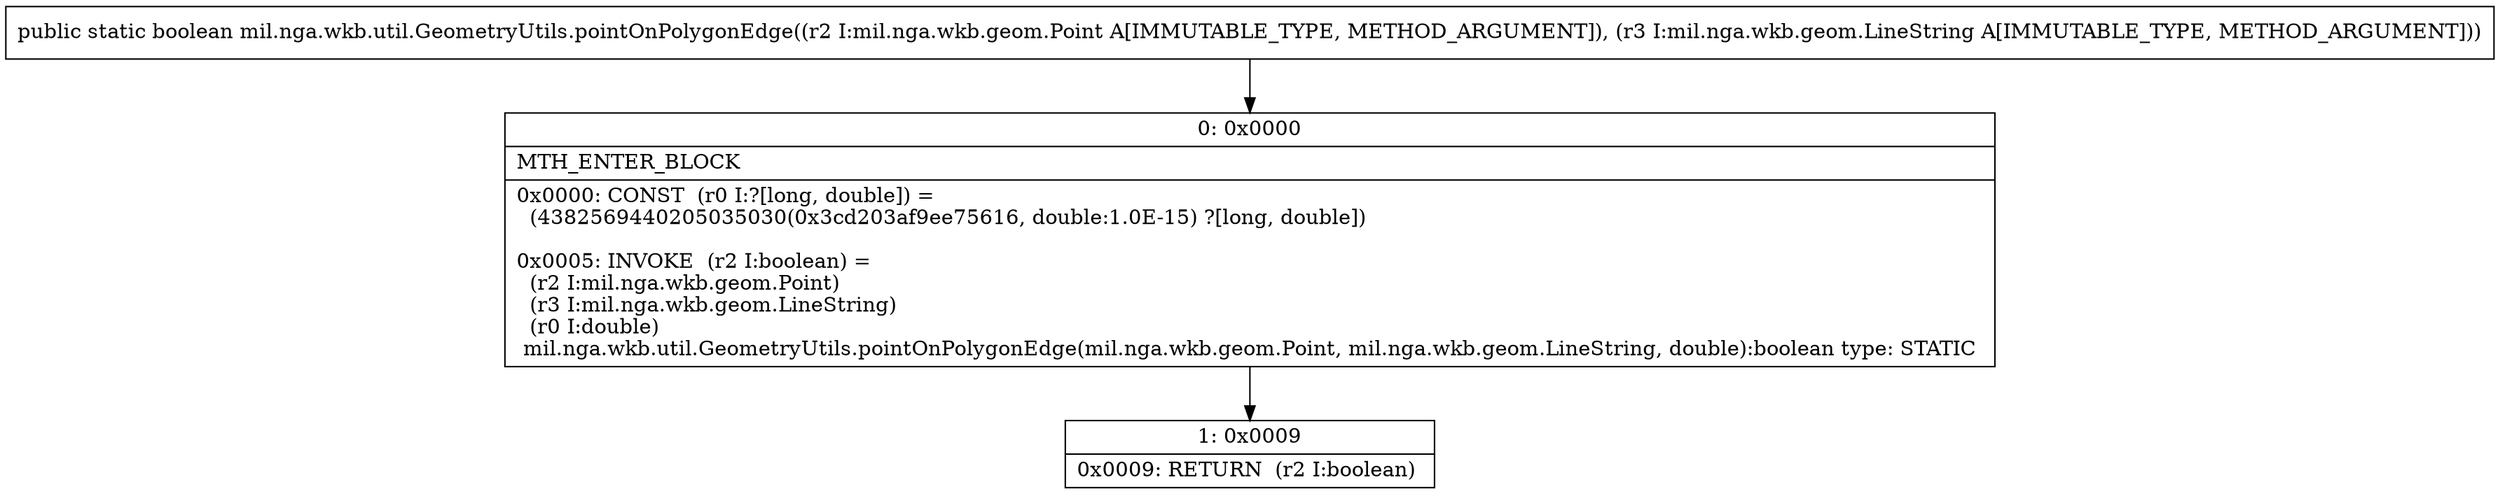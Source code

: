digraph "CFG formil.nga.wkb.util.GeometryUtils.pointOnPolygonEdge(Lmil\/nga\/wkb\/geom\/Point;Lmil\/nga\/wkb\/geom\/LineString;)Z" {
Node_0 [shape=record,label="{0\:\ 0x0000|MTH_ENTER_BLOCK\l|0x0000: CONST  (r0 I:?[long, double]) = \l  (4382569440205035030(0x3cd203af9ee75616, double:1.0E\-15) ?[long, double])\l \l0x0005: INVOKE  (r2 I:boolean) = \l  (r2 I:mil.nga.wkb.geom.Point)\l  (r3 I:mil.nga.wkb.geom.LineString)\l  (r0 I:double)\l mil.nga.wkb.util.GeometryUtils.pointOnPolygonEdge(mil.nga.wkb.geom.Point, mil.nga.wkb.geom.LineString, double):boolean type: STATIC \l}"];
Node_1 [shape=record,label="{1\:\ 0x0009|0x0009: RETURN  (r2 I:boolean) \l}"];
MethodNode[shape=record,label="{public static boolean mil.nga.wkb.util.GeometryUtils.pointOnPolygonEdge((r2 I:mil.nga.wkb.geom.Point A[IMMUTABLE_TYPE, METHOD_ARGUMENT]), (r3 I:mil.nga.wkb.geom.LineString A[IMMUTABLE_TYPE, METHOD_ARGUMENT])) }"];
MethodNode -> Node_0;
Node_0 -> Node_1;
}

